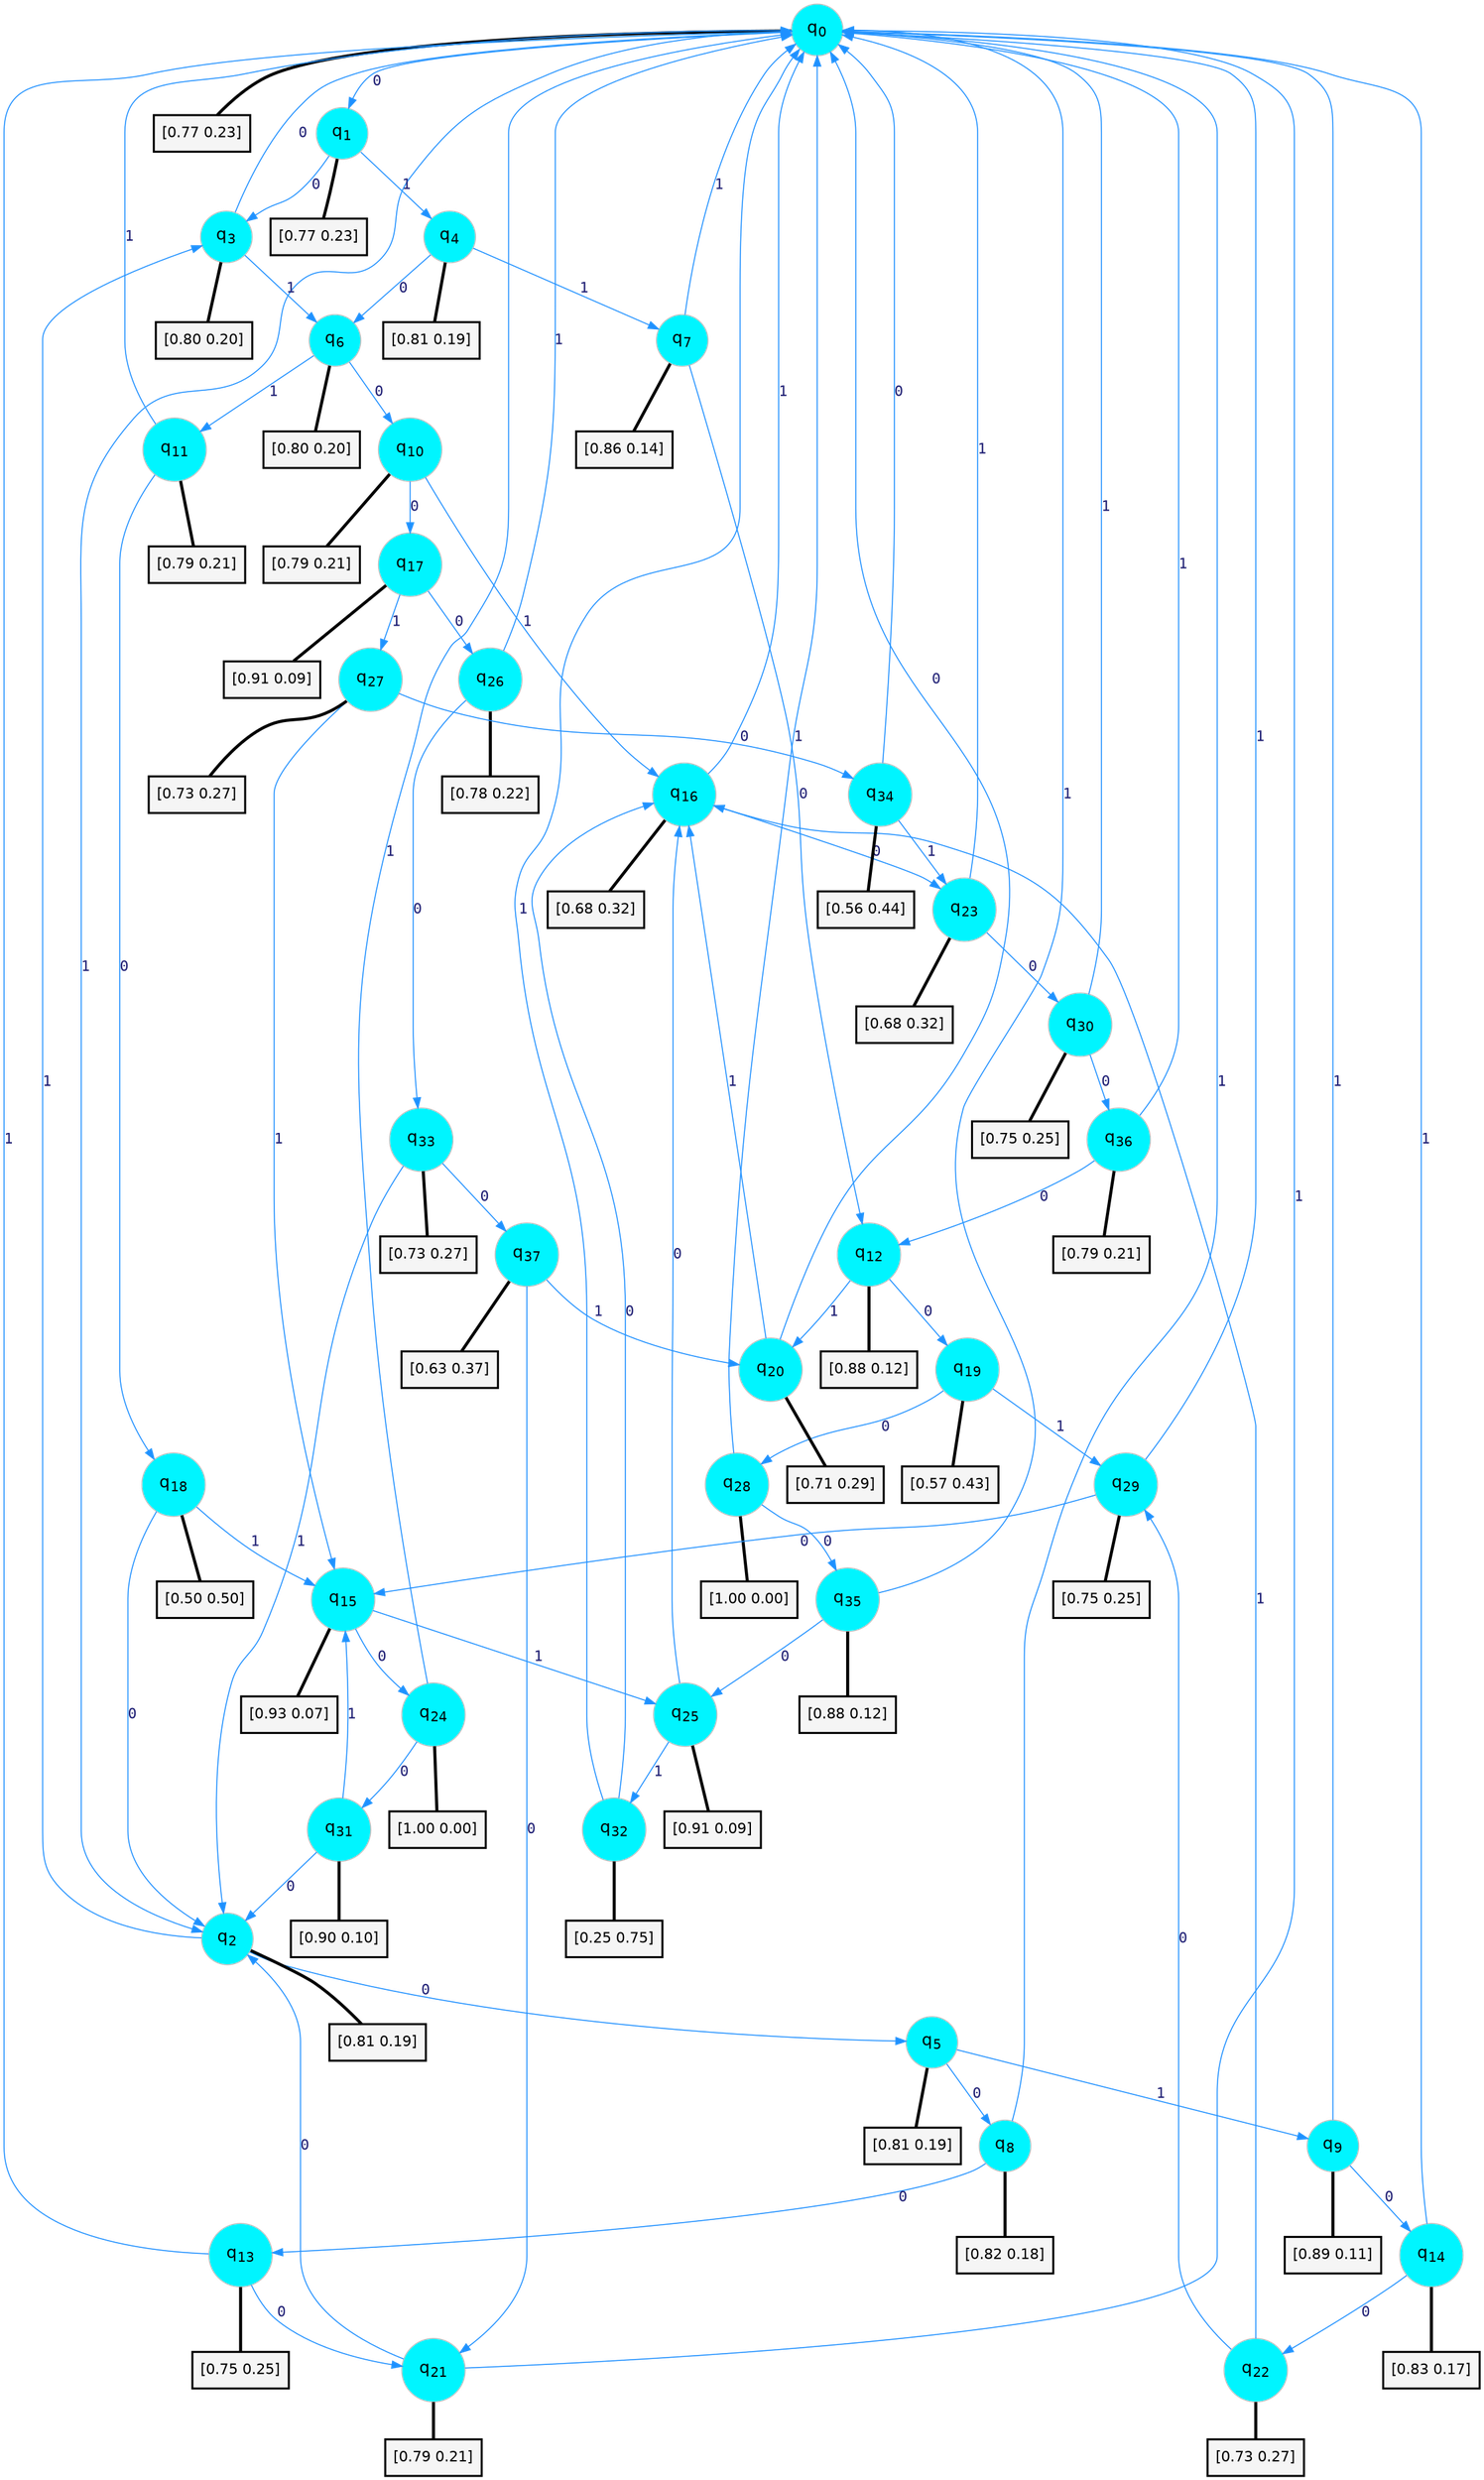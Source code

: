 digraph G {
graph [
bgcolor=transparent, dpi=300, rankdir=TD, size="40,25"];
node [
color=gray, fillcolor=turquoise1, fontcolor=black, fontname=Helvetica, fontsize=16, fontweight=bold, shape=circle, style=filled];
edge [
arrowsize=1, color=dodgerblue1, fontcolor=midnightblue, fontname=courier, fontweight=bold, penwidth=1, style=solid, weight=20];
0[label=<q<SUB>0</SUB>>];
1[label=<q<SUB>1</SUB>>];
2[label=<q<SUB>2</SUB>>];
3[label=<q<SUB>3</SUB>>];
4[label=<q<SUB>4</SUB>>];
5[label=<q<SUB>5</SUB>>];
6[label=<q<SUB>6</SUB>>];
7[label=<q<SUB>7</SUB>>];
8[label=<q<SUB>8</SUB>>];
9[label=<q<SUB>9</SUB>>];
10[label=<q<SUB>10</SUB>>];
11[label=<q<SUB>11</SUB>>];
12[label=<q<SUB>12</SUB>>];
13[label=<q<SUB>13</SUB>>];
14[label=<q<SUB>14</SUB>>];
15[label=<q<SUB>15</SUB>>];
16[label=<q<SUB>16</SUB>>];
17[label=<q<SUB>17</SUB>>];
18[label=<q<SUB>18</SUB>>];
19[label=<q<SUB>19</SUB>>];
20[label=<q<SUB>20</SUB>>];
21[label=<q<SUB>21</SUB>>];
22[label=<q<SUB>22</SUB>>];
23[label=<q<SUB>23</SUB>>];
24[label=<q<SUB>24</SUB>>];
25[label=<q<SUB>25</SUB>>];
26[label=<q<SUB>26</SUB>>];
27[label=<q<SUB>27</SUB>>];
28[label=<q<SUB>28</SUB>>];
29[label=<q<SUB>29</SUB>>];
30[label=<q<SUB>30</SUB>>];
31[label=<q<SUB>31</SUB>>];
32[label=<q<SUB>32</SUB>>];
33[label=<q<SUB>33</SUB>>];
34[label=<q<SUB>34</SUB>>];
35[label=<q<SUB>35</SUB>>];
36[label=<q<SUB>36</SUB>>];
37[label=<q<SUB>37</SUB>>];
38[label="[0.77 0.23]", shape=box,fontcolor=black, fontname=Helvetica, fontsize=14, penwidth=2, fillcolor=whitesmoke,color=black];
39[label="[0.77 0.23]", shape=box,fontcolor=black, fontname=Helvetica, fontsize=14, penwidth=2, fillcolor=whitesmoke,color=black];
40[label="[0.81 0.19]", shape=box,fontcolor=black, fontname=Helvetica, fontsize=14, penwidth=2, fillcolor=whitesmoke,color=black];
41[label="[0.80 0.20]", shape=box,fontcolor=black, fontname=Helvetica, fontsize=14, penwidth=2, fillcolor=whitesmoke,color=black];
42[label="[0.81 0.19]", shape=box,fontcolor=black, fontname=Helvetica, fontsize=14, penwidth=2, fillcolor=whitesmoke,color=black];
43[label="[0.81 0.19]", shape=box,fontcolor=black, fontname=Helvetica, fontsize=14, penwidth=2, fillcolor=whitesmoke,color=black];
44[label="[0.80 0.20]", shape=box,fontcolor=black, fontname=Helvetica, fontsize=14, penwidth=2, fillcolor=whitesmoke,color=black];
45[label="[0.86 0.14]", shape=box,fontcolor=black, fontname=Helvetica, fontsize=14, penwidth=2, fillcolor=whitesmoke,color=black];
46[label="[0.82 0.18]", shape=box,fontcolor=black, fontname=Helvetica, fontsize=14, penwidth=2, fillcolor=whitesmoke,color=black];
47[label="[0.89 0.11]", shape=box,fontcolor=black, fontname=Helvetica, fontsize=14, penwidth=2, fillcolor=whitesmoke,color=black];
48[label="[0.79 0.21]", shape=box,fontcolor=black, fontname=Helvetica, fontsize=14, penwidth=2, fillcolor=whitesmoke,color=black];
49[label="[0.79 0.21]", shape=box,fontcolor=black, fontname=Helvetica, fontsize=14, penwidth=2, fillcolor=whitesmoke,color=black];
50[label="[0.88 0.12]", shape=box,fontcolor=black, fontname=Helvetica, fontsize=14, penwidth=2, fillcolor=whitesmoke,color=black];
51[label="[0.75 0.25]", shape=box,fontcolor=black, fontname=Helvetica, fontsize=14, penwidth=2, fillcolor=whitesmoke,color=black];
52[label="[0.83 0.17]", shape=box,fontcolor=black, fontname=Helvetica, fontsize=14, penwidth=2, fillcolor=whitesmoke,color=black];
53[label="[0.93 0.07]", shape=box,fontcolor=black, fontname=Helvetica, fontsize=14, penwidth=2, fillcolor=whitesmoke,color=black];
54[label="[0.68 0.32]", shape=box,fontcolor=black, fontname=Helvetica, fontsize=14, penwidth=2, fillcolor=whitesmoke,color=black];
55[label="[0.91 0.09]", shape=box,fontcolor=black, fontname=Helvetica, fontsize=14, penwidth=2, fillcolor=whitesmoke,color=black];
56[label="[0.50 0.50]", shape=box,fontcolor=black, fontname=Helvetica, fontsize=14, penwidth=2, fillcolor=whitesmoke,color=black];
57[label="[0.57 0.43]", shape=box,fontcolor=black, fontname=Helvetica, fontsize=14, penwidth=2, fillcolor=whitesmoke,color=black];
58[label="[0.71 0.29]", shape=box,fontcolor=black, fontname=Helvetica, fontsize=14, penwidth=2, fillcolor=whitesmoke,color=black];
59[label="[0.79 0.21]", shape=box,fontcolor=black, fontname=Helvetica, fontsize=14, penwidth=2, fillcolor=whitesmoke,color=black];
60[label="[0.73 0.27]", shape=box,fontcolor=black, fontname=Helvetica, fontsize=14, penwidth=2, fillcolor=whitesmoke,color=black];
61[label="[0.68 0.32]", shape=box,fontcolor=black, fontname=Helvetica, fontsize=14, penwidth=2, fillcolor=whitesmoke,color=black];
62[label="[1.00 0.00]", shape=box,fontcolor=black, fontname=Helvetica, fontsize=14, penwidth=2, fillcolor=whitesmoke,color=black];
63[label="[0.91 0.09]", shape=box,fontcolor=black, fontname=Helvetica, fontsize=14, penwidth=2, fillcolor=whitesmoke,color=black];
64[label="[0.78 0.22]", shape=box,fontcolor=black, fontname=Helvetica, fontsize=14, penwidth=2, fillcolor=whitesmoke,color=black];
65[label="[0.73 0.27]", shape=box,fontcolor=black, fontname=Helvetica, fontsize=14, penwidth=2, fillcolor=whitesmoke,color=black];
66[label="[1.00 0.00]", shape=box,fontcolor=black, fontname=Helvetica, fontsize=14, penwidth=2, fillcolor=whitesmoke,color=black];
67[label="[0.75 0.25]", shape=box,fontcolor=black, fontname=Helvetica, fontsize=14, penwidth=2, fillcolor=whitesmoke,color=black];
68[label="[0.75 0.25]", shape=box,fontcolor=black, fontname=Helvetica, fontsize=14, penwidth=2, fillcolor=whitesmoke,color=black];
69[label="[0.90 0.10]", shape=box,fontcolor=black, fontname=Helvetica, fontsize=14, penwidth=2, fillcolor=whitesmoke,color=black];
70[label="[0.25 0.75]", shape=box,fontcolor=black, fontname=Helvetica, fontsize=14, penwidth=2, fillcolor=whitesmoke,color=black];
71[label="[0.73 0.27]", shape=box,fontcolor=black, fontname=Helvetica, fontsize=14, penwidth=2, fillcolor=whitesmoke,color=black];
72[label="[0.56 0.44]", shape=box,fontcolor=black, fontname=Helvetica, fontsize=14, penwidth=2, fillcolor=whitesmoke,color=black];
73[label="[0.88 0.12]", shape=box,fontcolor=black, fontname=Helvetica, fontsize=14, penwidth=2, fillcolor=whitesmoke,color=black];
74[label="[0.79 0.21]", shape=box,fontcolor=black, fontname=Helvetica, fontsize=14, penwidth=2, fillcolor=whitesmoke,color=black];
75[label="[0.63 0.37]", shape=box,fontcolor=black, fontname=Helvetica, fontsize=14, penwidth=2, fillcolor=whitesmoke,color=black];
0->1 [label=0];
0->2 [label=1];
0->38 [arrowhead=none, penwidth=3,color=black];
1->3 [label=0];
1->4 [label=1];
1->39 [arrowhead=none, penwidth=3,color=black];
2->5 [label=0];
2->3 [label=1];
2->40 [arrowhead=none, penwidth=3,color=black];
3->0 [label=0];
3->6 [label=1];
3->41 [arrowhead=none, penwidth=3,color=black];
4->6 [label=0];
4->7 [label=1];
4->42 [arrowhead=none, penwidth=3,color=black];
5->8 [label=0];
5->9 [label=1];
5->43 [arrowhead=none, penwidth=3,color=black];
6->10 [label=0];
6->11 [label=1];
6->44 [arrowhead=none, penwidth=3,color=black];
7->12 [label=0];
7->0 [label=1];
7->45 [arrowhead=none, penwidth=3,color=black];
8->13 [label=0];
8->0 [label=1];
8->46 [arrowhead=none, penwidth=3,color=black];
9->14 [label=0];
9->0 [label=1];
9->47 [arrowhead=none, penwidth=3,color=black];
10->17 [label=0];
10->16 [label=1];
10->48 [arrowhead=none, penwidth=3,color=black];
11->18 [label=0];
11->0 [label=1];
11->49 [arrowhead=none, penwidth=3,color=black];
12->19 [label=0];
12->20 [label=1];
12->50 [arrowhead=none, penwidth=3,color=black];
13->21 [label=0];
13->0 [label=1];
13->51 [arrowhead=none, penwidth=3,color=black];
14->22 [label=0];
14->0 [label=1];
14->52 [arrowhead=none, penwidth=3,color=black];
15->24 [label=0];
15->25 [label=1];
15->53 [arrowhead=none, penwidth=3,color=black];
16->23 [label=0];
16->0 [label=1];
16->54 [arrowhead=none, penwidth=3,color=black];
17->26 [label=0];
17->27 [label=1];
17->55 [arrowhead=none, penwidth=3,color=black];
18->2 [label=0];
18->15 [label=1];
18->56 [arrowhead=none, penwidth=3,color=black];
19->28 [label=0];
19->29 [label=1];
19->57 [arrowhead=none, penwidth=3,color=black];
20->0 [label=0];
20->16 [label=1];
20->58 [arrowhead=none, penwidth=3,color=black];
21->2 [label=0];
21->0 [label=1];
21->59 [arrowhead=none, penwidth=3,color=black];
22->29 [label=0];
22->16 [label=1];
22->60 [arrowhead=none, penwidth=3,color=black];
23->30 [label=0];
23->0 [label=1];
23->61 [arrowhead=none, penwidth=3,color=black];
24->31 [label=0];
24->0 [label=1];
24->62 [arrowhead=none, penwidth=3,color=black];
25->16 [label=0];
25->32 [label=1];
25->63 [arrowhead=none, penwidth=3,color=black];
26->33 [label=0];
26->0 [label=1];
26->64 [arrowhead=none, penwidth=3,color=black];
27->34 [label=0];
27->15 [label=1];
27->65 [arrowhead=none, penwidth=3,color=black];
28->35 [label=0];
28->0 [label=1];
28->66 [arrowhead=none, penwidth=3,color=black];
29->15 [label=0];
29->0 [label=1];
29->67 [arrowhead=none, penwidth=3,color=black];
30->36 [label=0];
30->0 [label=1];
30->68 [arrowhead=none, penwidth=3,color=black];
31->2 [label=0];
31->15 [label=1];
31->69 [arrowhead=none, penwidth=3,color=black];
32->16 [label=0];
32->0 [label=1];
32->70 [arrowhead=none, penwidth=3,color=black];
33->37 [label=0];
33->2 [label=1];
33->71 [arrowhead=none, penwidth=3,color=black];
34->0 [label=0];
34->23 [label=1];
34->72 [arrowhead=none, penwidth=3,color=black];
35->25 [label=0];
35->0 [label=1];
35->73 [arrowhead=none, penwidth=3,color=black];
36->12 [label=0];
36->0 [label=1];
36->74 [arrowhead=none, penwidth=3,color=black];
37->21 [label=0];
37->20 [label=1];
37->75 [arrowhead=none, penwidth=3,color=black];
}
